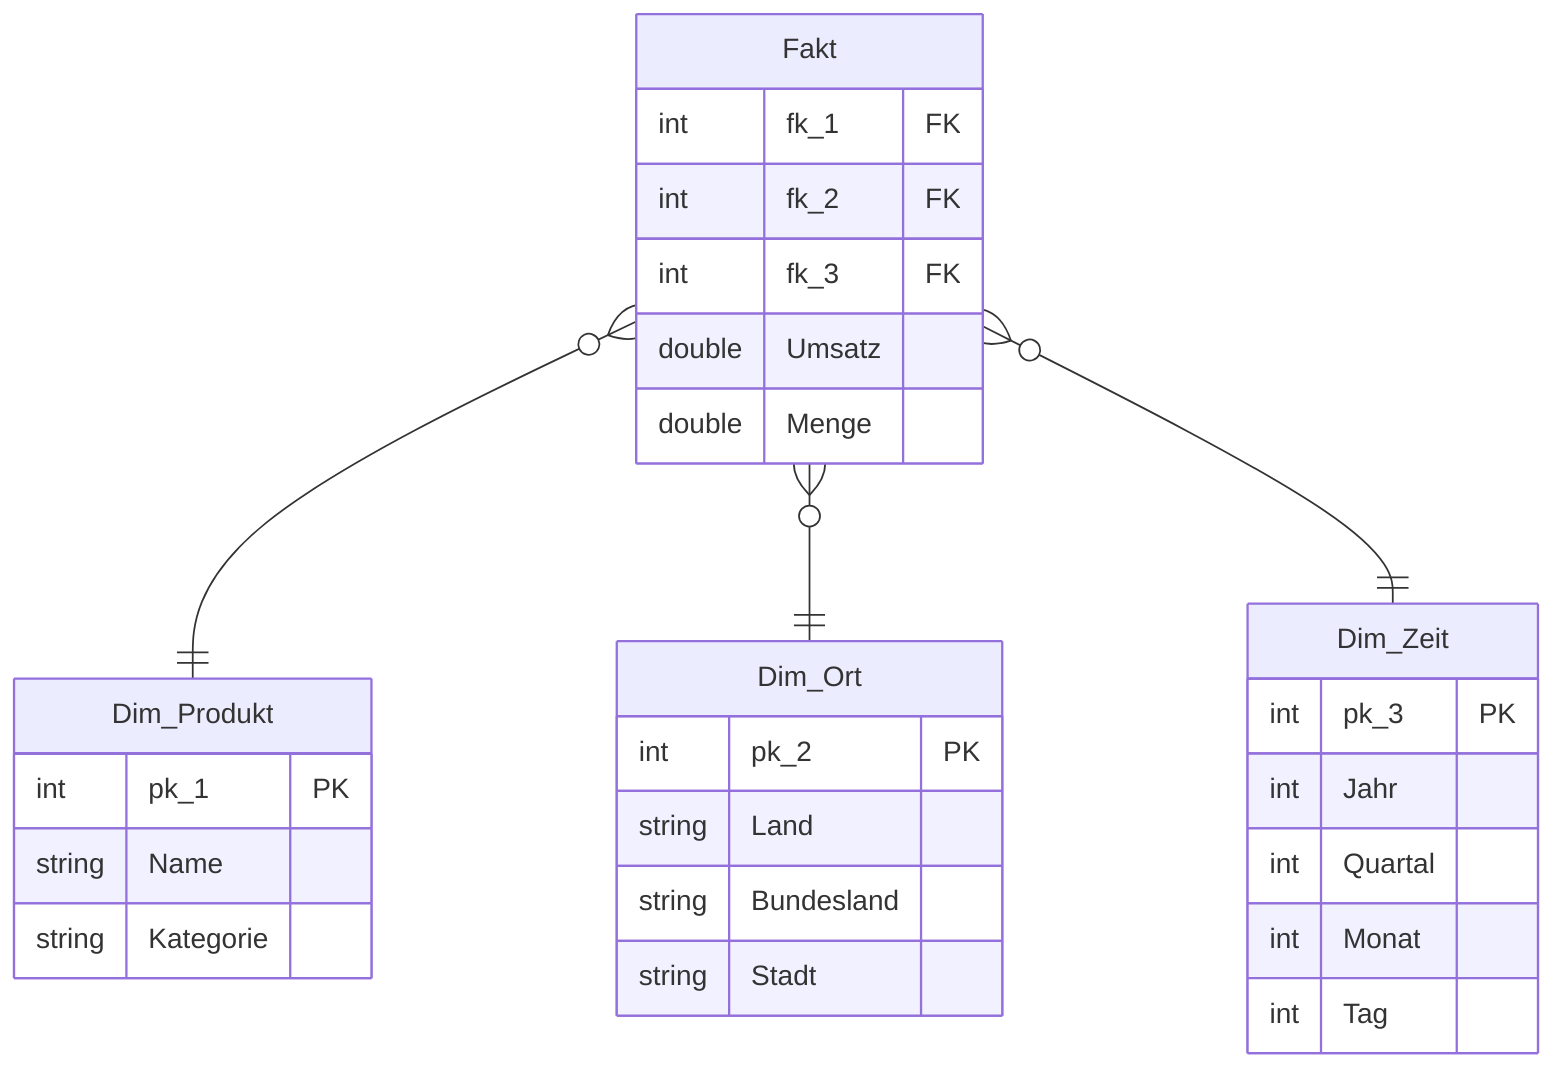 erDiagram

    Fakt {
        int fk_1 FK
        int fk_2 FK
        int fk_3 FK
        double Umsatz
        double Menge
    }

    Dim_Produkt {
        int pk_1 PK
        string Name
        string Kategorie
    }

    Dim_Ort {
        int pk_2 PK
        string Land
        string Bundesland
        string Stadt
    }
    
    Dim_Zeit {
        int pk_3 PK
        int Jahr
        int Quartal
        int Monat
        int Tag
    }

    Fakt }o--|| Dim_Produkt : " "
    Fakt }o--|| Dim_Ort : " "
    Fakt }o--|| Dim_Zeit : " "